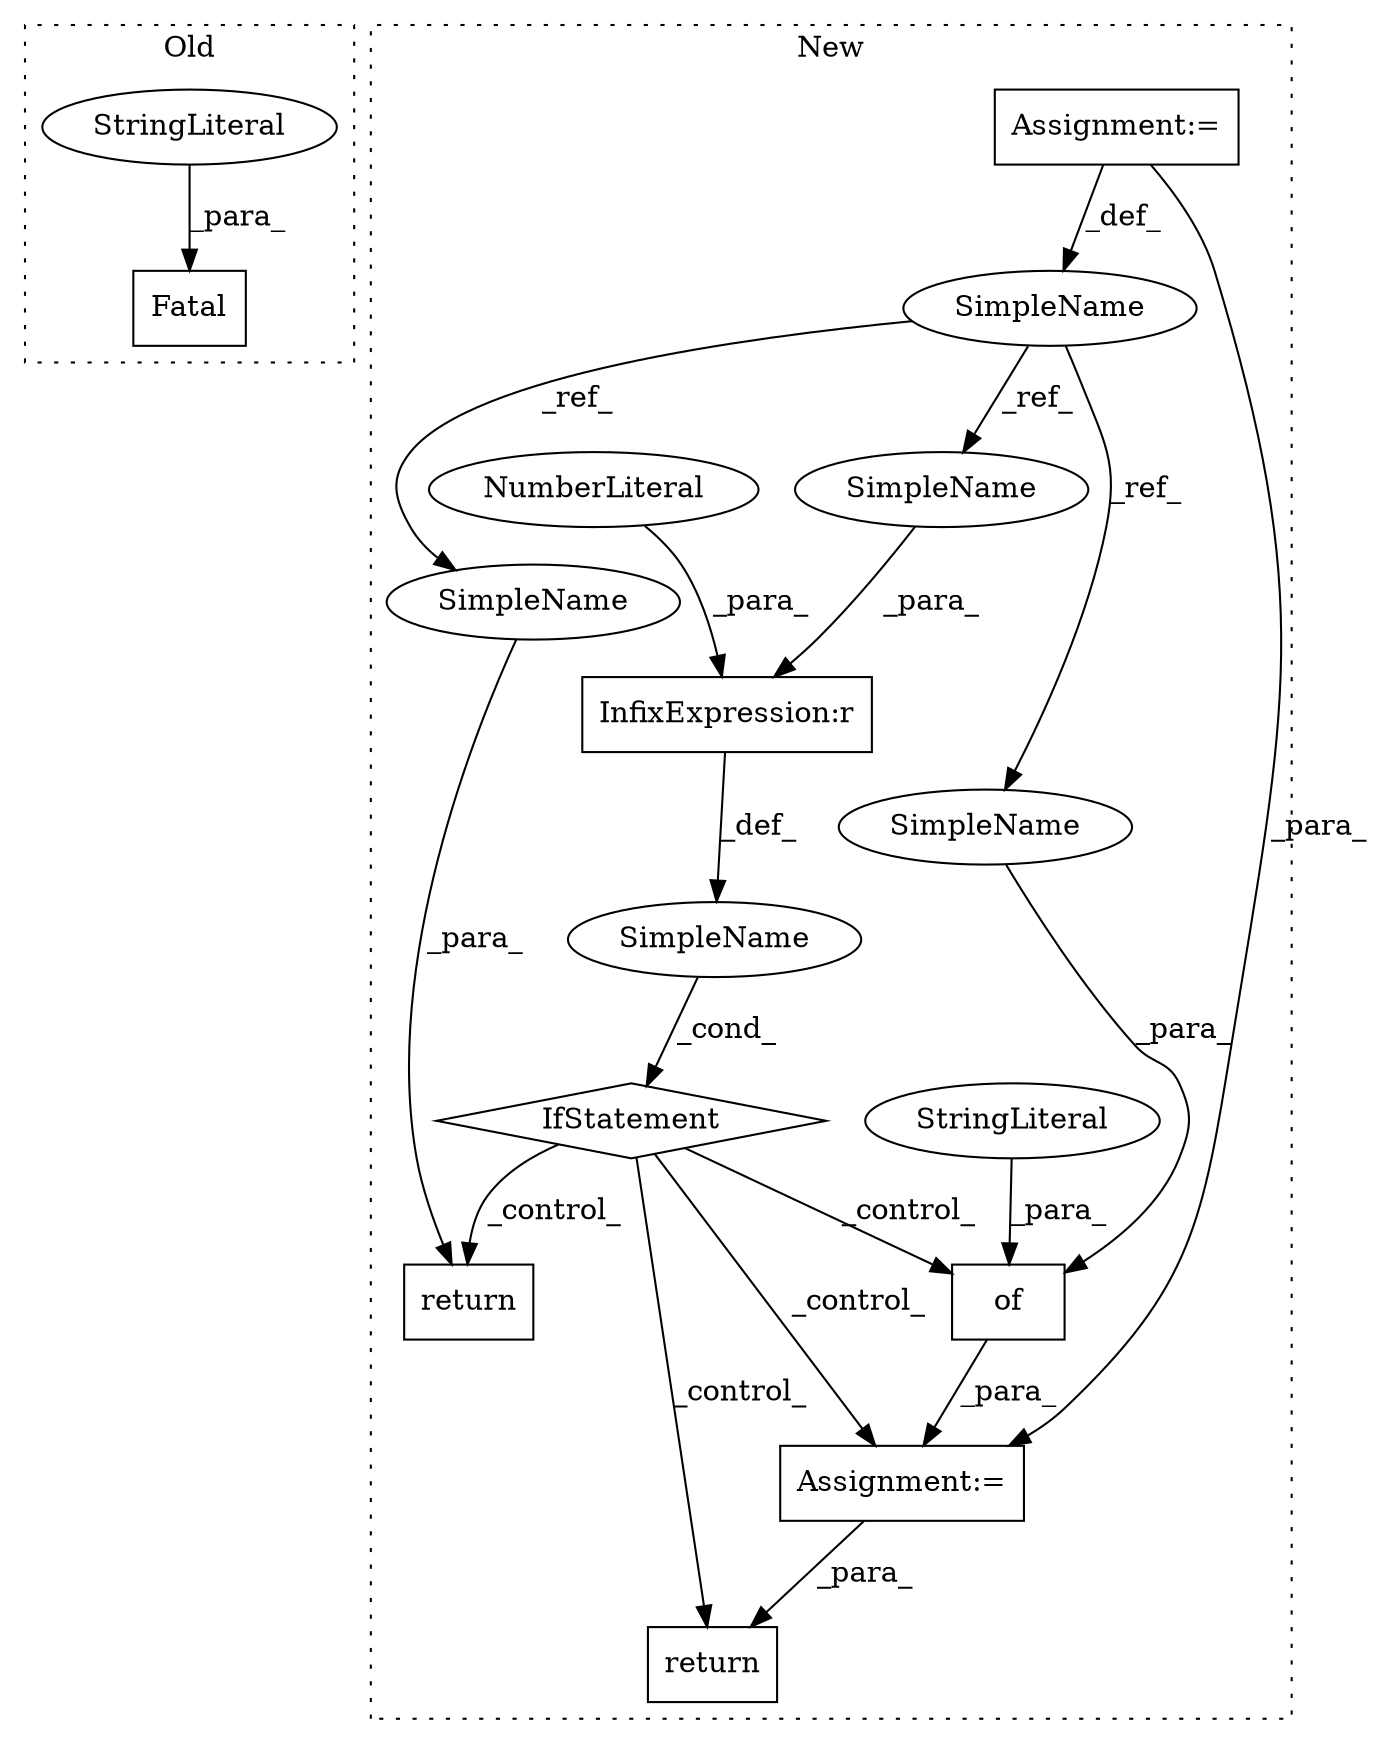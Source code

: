 digraph G {
subgraph cluster0 {
1 [label="Fatal" a="32" s="4518,4562" l="6,1" shape="box"];
5 [label="StringLiteral" a="45" s="4524" l="38" shape="ellipse"];
label = "Old";
style="dotted";
}
subgraph cluster1 {
2 [label="IfStatement" a="25" s="2896,2911" l="4,2" shape="diamond"];
3 [label="SimpleName" a="42" s="" l="" shape="ellipse"];
4 [label="return" a="41" s="2921" l="7" shape="box"];
6 [label="SimpleName" a="42" s="2846" l="7" shape="ellipse"];
7 [label="InfixExpression:r" a="27" s="2907" l="3" shape="box"];
8 [label="NumberLiteral" a="34" s="2910" l="1" shape="ellipse"];
9 [label="Assignment:=" a="7" s="2853" l="1" shape="box"];
10 [label="of" a="32" s="2959,2979" l="3,1" shape="box"];
11 [label="Assignment:=" a="7" s="2954" l="1" shape="box"];
12 [label="StringLiteral" a="45" s="2962" l="9" shape="ellipse"];
13 [label="return" a="41" s="4404" l="7" shape="box"];
14 [label="SimpleName" a="42" s="2900" l="7" shape="ellipse"];
15 [label="SimpleName" a="42" s="2928" l="7" shape="ellipse"];
16 [label="SimpleName" a="42" s="2972" l="7" shape="ellipse"];
label = "New";
style="dotted";
}
2 -> 10 [label="_control_"];
2 -> 11 [label="_control_"];
2 -> 4 [label="_control_"];
2 -> 13 [label="_control_"];
3 -> 2 [label="_cond_"];
5 -> 1 [label="_para_"];
6 -> 15 [label="_ref_"];
6 -> 14 [label="_ref_"];
6 -> 16 [label="_ref_"];
7 -> 3 [label="_def_"];
8 -> 7 [label="_para_"];
9 -> 11 [label="_para_"];
9 -> 6 [label="_def_"];
10 -> 11 [label="_para_"];
11 -> 13 [label="_para_"];
12 -> 10 [label="_para_"];
14 -> 7 [label="_para_"];
15 -> 4 [label="_para_"];
16 -> 10 [label="_para_"];
}